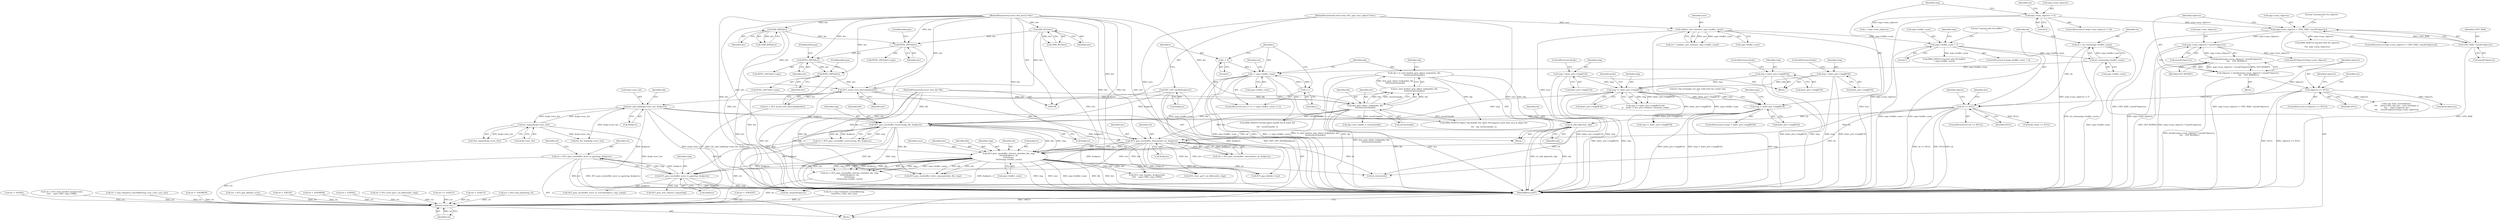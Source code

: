 digraph "0_linux_44afb3a04391a74309d16180d1e4f8386fdfa745@API" {
"1000614" [label="(Call,ret = i915_gem_execbuffer_move_to_gpu(ring, &objects))"];
"1000616" [label="(Call,i915_gem_execbuffer_move_to_gpu(ring, &objects))"];
"1000572" [label="(Call,i915_gem_execbuffer_relocate_slow(dev, file, ring,\n\t\t\t\t\t\t\t\t&objects, eb,\n\t\t\t\t\t\t\t\texec,\n\t\t\t\t\t\t\t\targs->buffer_count))"];
"1000556" [label="(Call,i915_gem_execbuffer_relocate(dev, eb, &objects))"];
"1000404" [label="(Call,i915_mutex_lock_interruptible(dev))"];
"1000178" [label="(Call,HAS_BSD(dev))"];
"1000109" [label="(MethodParameterIn,struct drm_device *dev)"];
"1000198" [label="(Call,HAS_BLT(dev))"];
"1000287" [label="(Call,INTEL_INFO(dev))"];
"1000274" [label="(Call,INTEL_INFO(dev))"];
"1000263" [label="(Call,INTEL_INFO(dev))"];
"1000466" [label="(Call,drm_gem_object_lookup(dev, file,\n\t\t\t\t\t\t\texec[i].handle))"];
"1000111" [label="(MethodParameterIn,struct drm_file *file)"];
"1000433" [label="(Call,eb == NULL)"];
"1000426" [label="(Call,eb = eb_create(args->buffer_count))"];
"1000428" [label="(Call,eb_create(args->buffer_count))"];
"1000303" [label="(Call,args->buffer_count < 1)"];
"1000148" [label="(Call,validate_exec_list(exec, args->buffer_count))"];
"1000113" [label="(MethodParameterIn,struct drm_i915_gem_exec_object2 *exec)"];
"1000370" [label="(Call,cliprects == NULL)"];
"1000358" [label="(Call,cliprects = kmalloc(args->num_cliprects * sizeof(*cliprects),\n \t\t\t\t    GFP_KERNEL))"];
"1000360" [label="(Call,kmalloc(args->num_cliprects * sizeof(*cliprects),\n \t\t\t\t    GFP_KERNEL))"];
"1000361" [label="(Call,args->num_cliprects * sizeof(*cliprects))"];
"1000340" [label="(Call,args->num_cliprects > UINT_MAX / sizeof(*cliprects))"];
"1000318" [label="(Call,args->num_cliprects != 0)"];
"1000344" [label="(Call,UINT_MAX / sizeof(*cliprects))"];
"1000541" [label="(Call,eb_add_object(eb, obj))"];
"1000463" [label="(Call,obj = to_intel_bo(drm_gem_object_lookup(dev, file,\n\t\t\t\t\t\t\texec[i].handle)))"];
"1000465" [label="(Call,to_intel_bo(drm_gem_object_lookup(dev, file,\n\t\t\t\t\t\t\texec[i].handle)))"];
"1000546" [label="(Call,i915_gem_execbuffer_reserve(ring, file, &objects))"];
"1000325" [label="(Call,ring != &dev_priv->ring[RCS])"];
"1000246" [label="(Call,ring == &dev_priv->ring[RCS])"];
"1000186" [label="(Call,ring = &dev_priv->ring[VCS])"];
"1000166" [label="(Call,ring = &dev_priv->ring[RCS])"];
"1000206" [label="(Call,ring = &dev_priv->ring[BCS])"];
"1000517" [label="(Call,list_add_tail(&obj->exec_list, &objects))"];
"1000497" [label="(Call,list_empty(&obj->exec_list))"];
"1000447" [label="(Call,INIT_LIST_HEAD(&objects))"];
"1000454" [label="(Call,i < args->buffer_count)"];
"1000459" [label="(Call,i++)"];
"1000451" [label="(Call,i = 0)"];
"1000832" [label="(Return,return ret;)"];
"1000440" [label="(Identifier,dev)"];
"1000429" [label="(Call,args->buffer_count)"];
"1000573" [label="(Identifier,dev)"];
"1000188" [label="(Call,&dev_priv->ring[VCS])"];
"1000326" [label="(Identifier,ring)"];
"1000447" [label="(Call,INIT_LIST_HEAD(&objects))"];
"1000323" [label="(Block,)"];
"1000558" [label="(Identifier,eb)"];
"1000166" [label="(Call,ring = &dev_priv->ring[RCS])"];
"1000194" [label="(ControlStructure,break;)"];
"1000206" [label="(Call,ring = &dev_priv->ring[BCS])"];
"1000452" [label="(Identifier,i)"];
"1000435" [label="(Identifier,NULL)"];
"1000464" [label="(Identifier,obj)"];
"1000264" [label="(Identifier,dev)"];
"1000617" [label="(Identifier,ring)"];
"1000602" [label="(Call,ret = -EINVAL)"];
"1000198" [label="(Call,HAS_BLT(dev))"];
"1000453" [label="(Literal,0)"];
"1000248" [label="(Call,&dev_priv->ring[RCS])"];
"1000809" [label="(Call,list_empty(&objects))"];
"1000404" [label="(Call,i915_mutex_lock_interruptible(dev))"];
"1000247" [label="(Identifier,ring)"];
"1000442" [label="(Call,ret = -ENOMEM)"];
"1000310" [label="(Literal,\"execbuf with %d buffers\n\")"];
"1000718" [label="(Call,ret = i915_reset_gen7_sol_offsets(dev, ring))"];
"1000208" [label="(Call,&dev_priv->ring[BCS])"];
"1000433" [label="(Call,eb == NULL)"];
"1000351" [label="(Literal,\"execbuf with %u cliprects\n\")"];
"1000830" [label="(Call,kfree(cliprects))"];
"1000309" [label="(Call,DRM_DEBUG(\"execbuf with %d buffers\n\", args->buffer_count))"];
"1000286" [label="(Call,INTEL_INFO(dev)->gen)"];
"1000335" [label="(Literal,\"clip rectangles are only valid with the render ring\n\")"];
"1000167" [label="(Identifier,ring)"];
"1000522" [label="(Call,&objects)"];
"1000805" [label="(Call,eb_destroy(eb))"];
"1000345" [label="(Identifier,UINT_MAX)"];
"1000565" [label="(Call,ret == -EFAULT)"];
"1000146" [label="(Call,ret = validate_exec_list(exec, args->buffer_count))"];
"1000814" [label="(Call,list_del_init(&obj->exec_list))"];
"1000289" [label="(FieldIdentifier,gen)"];
"1000524" [label="(Call,obj->exec_handle = exec[i].handle)"];
"1000574" [label="(Identifier,file)"];
"1000475" [label="(Call,&obj->base == NULL)"];
"1000109" [label="(MethodParameterIn,struct drm_device *dev)"];
"1000339" [label="(ControlStructure,if (args->num_cliprects > UINT_MAX / sizeof(*cliprects)))"];
"1000543" [label="(Identifier,obj)"];
"1000111" [label="(MethodParameterIn,struct drm_file *file)"];
"1000546" [label="(Call,i915_gem_execbuffer_reserve(ring, file, &objects))"];
"1000370" [label="(Call,cliprects == NULL)"];
"1000575" [label="(Identifier,ring)"];
"1000559" [label="(Call,&objects)"];
"1000548" [label="(Identifier,file)"];
"1000113" [label="(MethodParameterIn,struct drm_i915_gem_exec_object2 *exec)"];
"1000187" [label="(Identifier,ring)"];
"1000460" [label="(Identifier,i)"];
"1000397" [label="(Call,ret = -EFAULT)"];
"1000427" [label="(Identifier,eb)"];
"1000468" [label="(Identifier,file)"];
"1000214" [label="(ControlStructure,break;)"];
"1000556" [label="(Call,i915_gem_execbuffer_relocate(dev, eb, &objects))"];
"1000307" [label="(Literal,1)"];
"1000448" [label="(Call,&objects)"];
"1000679" [label="(Call,ret = intel_ring_begin(ring, 4))"];
"1000389" [label="(Call,sizeof(*cliprects)*args->num_cliprects)"];
"1000178" [label="(Call,HAS_BSD(dev))"];
"1000834" [label="(MethodReturn,RET)"];
"1000255" [label="(Identifier,mode)"];
"1000547" [label="(Identifier,ring)"];
"1000526" [label="(Identifier,obj)"];
"1000616" [label="(Call,i915_gem_execbuffer_move_to_gpu(ring, &objects))"];
"1000304" [label="(Call,args->buffer_count)"];
"1000545" [label="(Identifier,ret)"];
"1000207" [label="(Identifier,ring)"];
"1000317" [label="(ControlStructure,if (args->num_cliprects != 0))"];
"1000490" [label="(Call,ret = -ENOENT)"];
"1000469" [label="(Call,exec[i].handle)"];
"1000557" [label="(Identifier,dev)"];
"1000262" [label="(Call,INTEL_INFO(dev)->gen)"];
"1000327" [label="(Call,&dev_priv->ring[RCS])"];
"1000342" [label="(Identifier,args)"];
"1000578" [label="(Identifier,eb)"];
"1000720" [label="(Call,i915_reset_gen7_sol_offsets(dev, ring))"];
"1000368" [label="(Identifier,GFP_KERNEL)"];
"1000360" [label="(Call,kmalloc(args->num_cliprects * sizeof(*cliprects),\n \t\t\t\t    GFP_KERNEL))"];
"1000362" [label="(Call,args->num_cliprects)"];
"1000496" [label="(Call,!list_empty(&obj->exec_list))"];
"1000482" [label="(Call,DRM_DEBUG(\"Invalid object handle %d at index %d\n\",\n\t\t\t\t   exec[i].handle, i))"];
"1000651" [label="(Call,i915_gpu_idle(dev, true))"];
"1000149" [label="(Identifier,exec)"];
"1000775" [label="(Call,ret = ring->dispatch_execbuffer(ring,\n\t\t\t\t\t\t\texec_start, exec_len))"];
"1000800" [label="(Call,i915_gem_execbuffer_retire_commands(dev, file, ring))"];
"1000570" [label="(Call,ret = i915_gem_execbuffer_relocate_slow(dev, file, ring,\n\t\t\t\t\t\t\t\t&objects, eb,\n\t\t\t\t\t\t\t\texec,\n\t\t\t\t\t\t\t\targs->buffer_count))"];
"1000174" [label="(ControlStructure,break;)"];
"1000497" [label="(Call,list_empty(&obj->exec_list))"];
"1000465" [label="(Call,to_intel_bo(drm_gem_object_lookup(dev, file,\n\t\t\t\t\t\t\texec[i].handle)))"];
"1000512" [label="(Call,ret = -EINVAL)"];
"1000375" [label="(Identifier,ret)"];
"1000498" [label="(Call,&obj->exec_list)"];
"1000369" [label="(ControlStructure,if (cliprects == NULL))"];
"1000163" [label="(Block,)"];
"1000614" [label="(Call,ret = i915_gem_execbuffer_move_to_gpu(ring, &objects))"];
"1000549" [label="(Call,&objects)"];
"1000454" [label="(Call,i < args->buffer_count)"];
"1000114" [label="(Block,)"];
"1000758" [label="(Call,ret = i915_emit_box(dev, &cliprects[i],\n\t\t\t\t\t    args->DR1, args->DR4))"];
"1000177" [label="(Call,!HAS_BSD(dev))"];
"1000318" [label="(Call,args->num_cliprects != 0)"];
"1000461" [label="(Block,)"];
"1000322" [label="(Literal,0)"];
"1000786" [label="(Call,ret = ring->dispatch_execbuffer(ring, exec_start, exec_len))"];
"1000403" [label="(Identifier,ret)"];
"1000148" [label="(Call,validate_exec_list(exec, args->buffer_count))"];
"1000463" [label="(Call,obj = to_intel_bo(drm_gem_object_lookup(dev, file,\n\t\t\t\t\t\t\texec[i].handle)))"];
"1000325" [label="(Call,ring != &dev_priv->ring[RCS])"];
"1000580" [label="(Call,args->buffer_count)"];
"1000795" [label="(Call,i915_gem_execbuffer_move_to_active(&objects, ring, seqno))"];
"1000168" [label="(Call,&dev_priv->ring[RCS])"];
"1000405" [label="(Identifier,dev)"];
"1000426" [label="(Call,eb = eb_create(args->buffer_count))"];
"1000372" [label="(Identifier,NULL)"];
"1000287" [label="(Call,INTEL_INFO(dev))"];
"1000832" [label="(Return,return ret;)"];
"1000466" [label="(Call,drm_gem_object_lookup(dev, file,\n\t\t\t\t\t\t\texec[i].handle))"];
"1000324" [label="(ControlStructure,if (ring != &dev_priv->ring[RCS]))"];
"1000380" [label="(Call,copy_from_user(cliprects,\n\t\t\t\t     (struct drm_clip_rect __user *)(uintptr_t)\n\t\t\t\t     args->cliprects_ptr,\n\t\t\t\t     sizeof(*cliprects)*args->num_cliprects))"];
"1000179" [label="(Identifier,dev)"];
"1000263" [label="(Call,INTEL_INFO(dev))"];
"1000451" [label="(Call,i = 0)"];
"1000449" [label="(Identifier,objects)"];
"1000381" [label="(Identifier,cliprects)"];
"1000358" [label="(Call,cliprects = kmalloc(args->num_cliprects * sizeof(*cliprects),\n \t\t\t\t    GFP_KERNEL))"];
"1000245" [label="(Call,ring == &dev_priv->ring[RCS] &&\n\t\t    mode != dev_priv->relative_constants_mode)"];
"1000197" [label="(Call,!HAS_BLT(dev))"];
"1000833" [label="(Identifier,ret)"];
"1000374" [label="(Call,ret = -ENOMEM)"];
"1000432" [label="(ControlStructure,if (eb == NULL))"];
"1000276" [label="(FieldIdentifier,gen)"];
"1000302" [label="(ControlStructure,if (args->buffer_count < 1))"];
"1000450" [label="(ControlStructure,for (i = 0; i < args->buffer_count; i++))"];
"1000459" [label="(Call,i++)"];
"1000625" [label="(Call,i915_gem_next_request_seqno(ring))"];
"1000554" [label="(Call,ret = i915_gem_execbuffer_relocate(dev, eb, &objects))"];
"1000517" [label="(Call,list_add_tail(&obj->exec_list, &objects))"];
"1000541" [label="(Call,eb_add_object(eb, obj))"];
"1000467" [label="(Identifier,dev)"];
"1000618" [label="(Call,&objects)"];
"1000365" [label="(Call,sizeof(*cliprects))"];
"1000572" [label="(Call,i915_gem_execbuffer_relocate_slow(dev, file, ring,\n\t\t\t\t\t\t\t\t&objects, eb,\n\t\t\t\t\t\t\t\texec,\n\t\t\t\t\t\t\t\targs->buffer_count))"];
"1000274" [label="(Call,INTEL_INFO(dev))"];
"1000615" [label="(Identifier,ret)"];
"1000503" [label="(Call,DRM_DEBUG(\"Object %p [handle %d, index %d] appears more than once in object list\n\",\n\t\t\t\t   obj, exec[i].handle, i))"];
"1000428" [label="(Call,eb_create(args->buffer_count))"];
"1000542" [label="(Identifier,eb)"];
"1000456" [label="(Call,args->buffer_count)"];
"1000455" [label="(Identifier,i)"];
"1000649" [label="(Call,ret = i915_gpu_idle(dev, true))"];
"1000478" [label="(Identifier,obj)"];
"1000421" [label="(Call,ret = -EBUSY)"];
"1000402" [label="(Call,ret = i915_mutex_lock_interruptible(dev))"];
"1000273" [label="(Call,INTEL_INFO(dev)->gen)"];
"1000371" [label="(Identifier,cliprects)"];
"1000340" [label="(Call,args->num_cliprects > UINT_MAX / sizeof(*cliprects))"];
"1000341" [label="(Call,args->num_cliprects)"];
"1000186" [label="(Call,ring = &dev_priv->ring[VCS])"];
"1000350" [label="(Call,DRM_DEBUG(\"execbuf with %u cliprects\n\",\n\t\t\t\t  args->num_cliprects))"];
"1000518" [label="(Call,&obj->exec_list)"];
"1000303" [label="(Call,args->buffer_count < 1)"];
"1000665" [label="(Call,ring == &dev_priv->ring[RCS])"];
"1000199" [label="(Identifier,dev)"];
"1000359" [label="(Identifier,cliprects)"];
"1000576" [label="(Call,&objects)"];
"1000760" [label="(Call,i915_emit_box(dev, &cliprects[i],\n\t\t\t\t\t    args->DR1, args->DR4))"];
"1000319" [label="(Call,args->num_cliprects)"];
"1000750" [label="(Call,i < args->num_cliprects)"];
"1000150" [label="(Call,args->buffer_count)"];
"1000275" [label="(Identifier,dev)"];
"1000361" [label="(Call,args->num_cliprects * sizeof(*cliprects))"];
"1000346" [label="(Call,sizeof(*cliprects))"];
"1000434" [label="(Identifier,eb)"];
"1000344" [label="(Call,UINT_MAX / sizeof(*cliprects))"];
"1000265" [label="(FieldIdentifier,gen)"];
"1000621" [label="(Identifier,ret)"];
"1000320" [label="(Identifier,args)"];
"1000246" [label="(Call,ring == &dev_priv->ring[RCS])"];
"1000544" [label="(Call,ret = i915_gem_execbuffer_reserve(ring, file, &objects))"];
"1000579" [label="(Identifier,exec)"];
"1000288" [label="(Identifier,dev)"];
"1000614" -> "1000114"  [label="AST: "];
"1000614" -> "1000616"  [label="CFG: "];
"1000615" -> "1000614"  [label="AST: "];
"1000616" -> "1000614"  [label="AST: "];
"1000621" -> "1000614"  [label="CFG: "];
"1000614" -> "1000834"  [label="DDG: i915_gem_execbuffer_move_to_gpu(ring, &objects)"];
"1000614" -> "1000834"  [label="DDG: ret"];
"1000616" -> "1000614"  [label="DDG: ring"];
"1000616" -> "1000614"  [label="DDG: &objects"];
"1000614" -> "1000832"  [label="DDG: ret"];
"1000616" -> "1000618"  [label="CFG: "];
"1000617" -> "1000616"  [label="AST: "];
"1000618" -> "1000616"  [label="AST: "];
"1000616" -> "1000834"  [label="DDG: ring"];
"1000572" -> "1000616"  [label="DDG: ring"];
"1000572" -> "1000616"  [label="DDG: &objects"];
"1000546" -> "1000616"  [label="DDG: ring"];
"1000556" -> "1000616"  [label="DDG: &objects"];
"1000616" -> "1000625"  [label="DDG: ring"];
"1000616" -> "1000795"  [label="DDG: &objects"];
"1000616" -> "1000809"  [label="DDG: &objects"];
"1000572" -> "1000570"  [label="AST: "];
"1000572" -> "1000580"  [label="CFG: "];
"1000573" -> "1000572"  [label="AST: "];
"1000574" -> "1000572"  [label="AST: "];
"1000575" -> "1000572"  [label="AST: "];
"1000576" -> "1000572"  [label="AST: "];
"1000578" -> "1000572"  [label="AST: "];
"1000579" -> "1000572"  [label="AST: "];
"1000580" -> "1000572"  [label="AST: "];
"1000570" -> "1000572"  [label="CFG: "];
"1000572" -> "1000834"  [label="DDG: ring"];
"1000572" -> "1000834"  [label="DDG: exec"];
"1000572" -> "1000834"  [label="DDG: args->buffer_count"];
"1000572" -> "1000834"  [label="DDG: file"];
"1000572" -> "1000834"  [label="DDG: dev"];
"1000572" -> "1000570"  [label="DDG: &objects"];
"1000572" -> "1000570"  [label="DDG: file"];
"1000572" -> "1000570"  [label="DDG: eb"];
"1000572" -> "1000570"  [label="DDG: exec"];
"1000572" -> "1000570"  [label="DDG: args->buffer_count"];
"1000572" -> "1000570"  [label="DDG: dev"];
"1000572" -> "1000570"  [label="DDG: ring"];
"1000556" -> "1000572"  [label="DDG: dev"];
"1000556" -> "1000572"  [label="DDG: &objects"];
"1000556" -> "1000572"  [label="DDG: eb"];
"1000109" -> "1000572"  [label="DDG: dev"];
"1000546" -> "1000572"  [label="DDG: file"];
"1000546" -> "1000572"  [label="DDG: ring"];
"1000111" -> "1000572"  [label="DDG: file"];
"1000148" -> "1000572"  [label="DDG: exec"];
"1000113" -> "1000572"  [label="DDG: exec"];
"1000454" -> "1000572"  [label="DDG: args->buffer_count"];
"1000572" -> "1000651"  [label="DDG: dev"];
"1000572" -> "1000720"  [label="DDG: dev"];
"1000572" -> "1000760"  [label="DDG: dev"];
"1000572" -> "1000800"  [label="DDG: dev"];
"1000572" -> "1000800"  [label="DDG: file"];
"1000572" -> "1000805"  [label="DDG: eb"];
"1000572" -> "1000809"  [label="DDG: &objects"];
"1000556" -> "1000554"  [label="AST: "];
"1000556" -> "1000559"  [label="CFG: "];
"1000557" -> "1000556"  [label="AST: "];
"1000558" -> "1000556"  [label="AST: "];
"1000559" -> "1000556"  [label="AST: "];
"1000554" -> "1000556"  [label="CFG: "];
"1000556" -> "1000834"  [label="DDG: dev"];
"1000556" -> "1000554"  [label="DDG: dev"];
"1000556" -> "1000554"  [label="DDG: eb"];
"1000556" -> "1000554"  [label="DDG: &objects"];
"1000404" -> "1000556"  [label="DDG: dev"];
"1000466" -> "1000556"  [label="DDG: dev"];
"1000109" -> "1000556"  [label="DDG: dev"];
"1000433" -> "1000556"  [label="DDG: eb"];
"1000541" -> "1000556"  [label="DDG: eb"];
"1000546" -> "1000556"  [label="DDG: &objects"];
"1000556" -> "1000651"  [label="DDG: dev"];
"1000556" -> "1000720"  [label="DDG: dev"];
"1000556" -> "1000760"  [label="DDG: dev"];
"1000556" -> "1000800"  [label="DDG: dev"];
"1000556" -> "1000805"  [label="DDG: eb"];
"1000556" -> "1000809"  [label="DDG: &objects"];
"1000404" -> "1000402"  [label="AST: "];
"1000404" -> "1000405"  [label="CFG: "];
"1000405" -> "1000404"  [label="AST: "];
"1000402" -> "1000404"  [label="CFG: "];
"1000404" -> "1000834"  [label="DDG: dev"];
"1000404" -> "1000402"  [label="DDG: dev"];
"1000178" -> "1000404"  [label="DDG: dev"];
"1000198" -> "1000404"  [label="DDG: dev"];
"1000287" -> "1000404"  [label="DDG: dev"];
"1000109" -> "1000404"  [label="DDG: dev"];
"1000404" -> "1000466"  [label="DDG: dev"];
"1000178" -> "1000177"  [label="AST: "];
"1000178" -> "1000179"  [label="CFG: "];
"1000179" -> "1000178"  [label="AST: "];
"1000177" -> "1000178"  [label="CFG: "];
"1000178" -> "1000834"  [label="DDG: dev"];
"1000178" -> "1000177"  [label="DDG: dev"];
"1000109" -> "1000178"  [label="DDG: dev"];
"1000178" -> "1000263"  [label="DDG: dev"];
"1000109" -> "1000108"  [label="AST: "];
"1000109" -> "1000834"  [label="DDG: dev"];
"1000109" -> "1000198"  [label="DDG: dev"];
"1000109" -> "1000263"  [label="DDG: dev"];
"1000109" -> "1000274"  [label="DDG: dev"];
"1000109" -> "1000287"  [label="DDG: dev"];
"1000109" -> "1000466"  [label="DDG: dev"];
"1000109" -> "1000651"  [label="DDG: dev"];
"1000109" -> "1000720"  [label="DDG: dev"];
"1000109" -> "1000760"  [label="DDG: dev"];
"1000109" -> "1000800"  [label="DDG: dev"];
"1000198" -> "1000197"  [label="AST: "];
"1000198" -> "1000199"  [label="CFG: "];
"1000199" -> "1000198"  [label="AST: "];
"1000197" -> "1000198"  [label="CFG: "];
"1000198" -> "1000834"  [label="DDG: dev"];
"1000198" -> "1000197"  [label="DDG: dev"];
"1000198" -> "1000263"  [label="DDG: dev"];
"1000287" -> "1000286"  [label="AST: "];
"1000287" -> "1000288"  [label="CFG: "];
"1000288" -> "1000287"  [label="AST: "];
"1000289" -> "1000287"  [label="CFG: "];
"1000287" -> "1000834"  [label="DDG: dev"];
"1000274" -> "1000287"  [label="DDG: dev"];
"1000274" -> "1000273"  [label="AST: "];
"1000274" -> "1000275"  [label="CFG: "];
"1000275" -> "1000274"  [label="AST: "];
"1000276" -> "1000274"  [label="CFG: "];
"1000274" -> "1000834"  [label="DDG: dev"];
"1000263" -> "1000274"  [label="DDG: dev"];
"1000263" -> "1000262"  [label="AST: "];
"1000263" -> "1000264"  [label="CFG: "];
"1000264" -> "1000263"  [label="AST: "];
"1000265" -> "1000263"  [label="CFG: "];
"1000263" -> "1000834"  [label="DDG: dev"];
"1000466" -> "1000465"  [label="AST: "];
"1000466" -> "1000469"  [label="CFG: "];
"1000467" -> "1000466"  [label="AST: "];
"1000468" -> "1000466"  [label="AST: "];
"1000469" -> "1000466"  [label="AST: "];
"1000465" -> "1000466"  [label="CFG: "];
"1000466" -> "1000834"  [label="DDG: file"];
"1000466" -> "1000834"  [label="DDG: dev"];
"1000466" -> "1000465"  [label="DDG: dev"];
"1000466" -> "1000465"  [label="DDG: file"];
"1000466" -> "1000465"  [label="DDG: exec[i].handle"];
"1000111" -> "1000466"  [label="DDG: file"];
"1000466" -> "1000482"  [label="DDG: exec[i].handle"];
"1000466" -> "1000503"  [label="DDG: exec[i].handle"];
"1000466" -> "1000524"  [label="DDG: exec[i].handle"];
"1000466" -> "1000546"  [label="DDG: file"];
"1000111" -> "1000108"  [label="AST: "];
"1000111" -> "1000834"  [label="DDG: file"];
"1000111" -> "1000546"  [label="DDG: file"];
"1000111" -> "1000800"  [label="DDG: file"];
"1000433" -> "1000432"  [label="AST: "];
"1000433" -> "1000435"  [label="CFG: "];
"1000434" -> "1000433"  [label="AST: "];
"1000435" -> "1000433"  [label="AST: "];
"1000440" -> "1000433"  [label="CFG: "];
"1000449" -> "1000433"  [label="CFG: "];
"1000433" -> "1000834"  [label="DDG: eb"];
"1000433" -> "1000834"  [label="DDG: eb == NULL"];
"1000433" -> "1000834"  [label="DDG: NULL"];
"1000426" -> "1000433"  [label="DDG: eb"];
"1000370" -> "1000433"  [label="DDG: NULL"];
"1000433" -> "1000475"  [label="DDG: NULL"];
"1000433" -> "1000541"  [label="DDG: eb"];
"1000433" -> "1000805"  [label="DDG: eb"];
"1000426" -> "1000114"  [label="AST: "];
"1000426" -> "1000428"  [label="CFG: "];
"1000427" -> "1000426"  [label="AST: "];
"1000428" -> "1000426"  [label="AST: "];
"1000434" -> "1000426"  [label="CFG: "];
"1000426" -> "1000834"  [label="DDG: eb_create(args->buffer_count)"];
"1000428" -> "1000426"  [label="DDG: args->buffer_count"];
"1000428" -> "1000429"  [label="CFG: "];
"1000429" -> "1000428"  [label="AST: "];
"1000428" -> "1000834"  [label="DDG: args->buffer_count"];
"1000303" -> "1000428"  [label="DDG: args->buffer_count"];
"1000428" -> "1000454"  [label="DDG: args->buffer_count"];
"1000303" -> "1000302"  [label="AST: "];
"1000303" -> "1000307"  [label="CFG: "];
"1000304" -> "1000303"  [label="AST: "];
"1000307" -> "1000303"  [label="AST: "];
"1000310" -> "1000303"  [label="CFG: "];
"1000320" -> "1000303"  [label="CFG: "];
"1000303" -> "1000834"  [label="DDG: args->buffer_count"];
"1000303" -> "1000834"  [label="DDG: args->buffer_count < 1"];
"1000148" -> "1000303"  [label="DDG: args->buffer_count"];
"1000303" -> "1000309"  [label="DDG: args->buffer_count"];
"1000148" -> "1000146"  [label="AST: "];
"1000148" -> "1000150"  [label="CFG: "];
"1000149" -> "1000148"  [label="AST: "];
"1000150" -> "1000148"  [label="AST: "];
"1000146" -> "1000148"  [label="CFG: "];
"1000148" -> "1000834"  [label="DDG: exec"];
"1000148" -> "1000834"  [label="DDG: args->buffer_count"];
"1000148" -> "1000146"  [label="DDG: exec"];
"1000148" -> "1000146"  [label="DDG: args->buffer_count"];
"1000113" -> "1000148"  [label="DDG: exec"];
"1000113" -> "1000108"  [label="AST: "];
"1000113" -> "1000834"  [label="DDG: exec"];
"1000370" -> "1000369"  [label="AST: "];
"1000370" -> "1000372"  [label="CFG: "];
"1000371" -> "1000370"  [label="AST: "];
"1000372" -> "1000370"  [label="AST: "];
"1000375" -> "1000370"  [label="CFG: "];
"1000381" -> "1000370"  [label="CFG: "];
"1000370" -> "1000834"  [label="DDG: cliprects == NULL"];
"1000370" -> "1000834"  [label="DDG: NULL"];
"1000358" -> "1000370"  [label="DDG: cliprects"];
"1000370" -> "1000380"  [label="DDG: cliprects"];
"1000370" -> "1000830"  [label="DDG: cliprects"];
"1000358" -> "1000323"  [label="AST: "];
"1000358" -> "1000360"  [label="CFG: "];
"1000359" -> "1000358"  [label="AST: "];
"1000360" -> "1000358"  [label="AST: "];
"1000371" -> "1000358"  [label="CFG: "];
"1000358" -> "1000834"  [label="DDG: kmalloc(args->num_cliprects * sizeof(*cliprects),\n \t\t\t\t    GFP_KERNEL)"];
"1000360" -> "1000358"  [label="DDG: args->num_cliprects * sizeof(*cliprects)"];
"1000360" -> "1000358"  [label="DDG: GFP_KERNEL"];
"1000360" -> "1000368"  [label="CFG: "];
"1000361" -> "1000360"  [label="AST: "];
"1000368" -> "1000360"  [label="AST: "];
"1000360" -> "1000834"  [label="DDG: args->num_cliprects * sizeof(*cliprects)"];
"1000360" -> "1000834"  [label="DDG: GFP_KERNEL"];
"1000361" -> "1000360"  [label="DDG: args->num_cliprects"];
"1000361" -> "1000365"  [label="CFG: "];
"1000362" -> "1000361"  [label="AST: "];
"1000365" -> "1000361"  [label="AST: "];
"1000368" -> "1000361"  [label="CFG: "];
"1000361" -> "1000834"  [label="DDG: args->num_cliprects"];
"1000340" -> "1000361"  [label="DDG: args->num_cliprects"];
"1000361" -> "1000389"  [label="DDG: args->num_cliprects"];
"1000340" -> "1000339"  [label="AST: "];
"1000340" -> "1000344"  [label="CFG: "];
"1000341" -> "1000340"  [label="AST: "];
"1000344" -> "1000340"  [label="AST: "];
"1000351" -> "1000340"  [label="CFG: "];
"1000359" -> "1000340"  [label="CFG: "];
"1000340" -> "1000834"  [label="DDG: UINT_MAX / sizeof(*cliprects)"];
"1000340" -> "1000834"  [label="DDG: args->num_cliprects > UINT_MAX / sizeof(*cliprects)"];
"1000318" -> "1000340"  [label="DDG: args->num_cliprects"];
"1000344" -> "1000340"  [label="DDG: UINT_MAX"];
"1000340" -> "1000350"  [label="DDG: args->num_cliprects"];
"1000318" -> "1000317"  [label="AST: "];
"1000318" -> "1000322"  [label="CFG: "];
"1000319" -> "1000318"  [label="AST: "];
"1000322" -> "1000318"  [label="AST: "];
"1000326" -> "1000318"  [label="CFG: "];
"1000403" -> "1000318"  [label="CFG: "];
"1000318" -> "1000834"  [label="DDG: args->num_cliprects != 0"];
"1000318" -> "1000834"  [label="DDG: args->num_cliprects"];
"1000318" -> "1000750"  [label="DDG: args->num_cliprects"];
"1000344" -> "1000346"  [label="CFG: "];
"1000345" -> "1000344"  [label="AST: "];
"1000346" -> "1000344"  [label="AST: "];
"1000344" -> "1000834"  [label="DDG: UINT_MAX"];
"1000541" -> "1000461"  [label="AST: "];
"1000541" -> "1000543"  [label="CFG: "];
"1000542" -> "1000541"  [label="AST: "];
"1000543" -> "1000541"  [label="AST: "];
"1000460" -> "1000541"  [label="CFG: "];
"1000541" -> "1000834"  [label="DDG: obj"];
"1000541" -> "1000834"  [label="DDG: eb_add_object(eb, obj)"];
"1000463" -> "1000541"  [label="DDG: obj"];
"1000541" -> "1000805"  [label="DDG: eb"];
"1000463" -> "1000461"  [label="AST: "];
"1000463" -> "1000465"  [label="CFG: "];
"1000464" -> "1000463"  [label="AST: "];
"1000465" -> "1000463"  [label="AST: "];
"1000478" -> "1000463"  [label="CFG: "];
"1000463" -> "1000834"  [label="DDG: to_intel_bo(drm_gem_object_lookup(dev, file,\n\t\t\t\t\t\t\texec[i].handle))"];
"1000463" -> "1000834"  [label="DDG: obj"];
"1000465" -> "1000463"  [label="DDG: drm_gem_object_lookup(dev, file,\n\t\t\t\t\t\t\texec[i].handle)"];
"1000463" -> "1000503"  [label="DDG: obj"];
"1000465" -> "1000834"  [label="DDG: drm_gem_object_lookup(dev, file,\n\t\t\t\t\t\t\texec[i].handle)"];
"1000546" -> "1000544"  [label="AST: "];
"1000546" -> "1000549"  [label="CFG: "];
"1000547" -> "1000546"  [label="AST: "];
"1000548" -> "1000546"  [label="AST: "];
"1000549" -> "1000546"  [label="AST: "];
"1000544" -> "1000546"  [label="CFG: "];
"1000546" -> "1000834"  [label="DDG: file"];
"1000546" -> "1000834"  [label="DDG: ring"];
"1000546" -> "1000544"  [label="DDG: ring"];
"1000546" -> "1000544"  [label="DDG: file"];
"1000546" -> "1000544"  [label="DDG: &objects"];
"1000325" -> "1000546"  [label="DDG: ring"];
"1000246" -> "1000546"  [label="DDG: ring"];
"1000517" -> "1000546"  [label="DDG: &objects"];
"1000447" -> "1000546"  [label="DDG: &objects"];
"1000546" -> "1000800"  [label="DDG: file"];
"1000546" -> "1000809"  [label="DDG: &objects"];
"1000325" -> "1000324"  [label="AST: "];
"1000325" -> "1000327"  [label="CFG: "];
"1000326" -> "1000325"  [label="AST: "];
"1000327" -> "1000325"  [label="AST: "];
"1000335" -> "1000325"  [label="CFG: "];
"1000342" -> "1000325"  [label="CFG: "];
"1000325" -> "1000834"  [label="DDG: ring"];
"1000325" -> "1000834"  [label="DDG: ring != &dev_priv->ring[RCS]"];
"1000325" -> "1000834"  [label="DDG: &dev_priv->ring[RCS]"];
"1000246" -> "1000325"  [label="DDG: ring"];
"1000246" -> "1000325"  [label="DDG: &dev_priv->ring[RCS]"];
"1000325" -> "1000665"  [label="DDG: &dev_priv->ring[RCS]"];
"1000246" -> "1000245"  [label="AST: "];
"1000246" -> "1000248"  [label="CFG: "];
"1000247" -> "1000246"  [label="AST: "];
"1000248" -> "1000246"  [label="AST: "];
"1000255" -> "1000246"  [label="CFG: "];
"1000245" -> "1000246"  [label="CFG: "];
"1000246" -> "1000834"  [label="DDG: &dev_priv->ring[RCS]"];
"1000246" -> "1000834"  [label="DDG: ring"];
"1000246" -> "1000245"  [label="DDG: ring"];
"1000246" -> "1000245"  [label="DDG: &dev_priv->ring[RCS]"];
"1000186" -> "1000246"  [label="DDG: ring"];
"1000166" -> "1000246"  [label="DDG: ring"];
"1000206" -> "1000246"  [label="DDG: ring"];
"1000246" -> "1000665"  [label="DDG: &dev_priv->ring[RCS]"];
"1000186" -> "1000163"  [label="AST: "];
"1000186" -> "1000188"  [label="CFG: "];
"1000187" -> "1000186"  [label="AST: "];
"1000188" -> "1000186"  [label="AST: "];
"1000194" -> "1000186"  [label="CFG: "];
"1000186" -> "1000834"  [label="DDG: &dev_priv->ring[VCS]"];
"1000186" -> "1000834"  [label="DDG: ring"];
"1000166" -> "1000163"  [label="AST: "];
"1000166" -> "1000168"  [label="CFG: "];
"1000167" -> "1000166"  [label="AST: "];
"1000168" -> "1000166"  [label="AST: "];
"1000174" -> "1000166"  [label="CFG: "];
"1000166" -> "1000834"  [label="DDG: &dev_priv->ring[RCS]"];
"1000166" -> "1000834"  [label="DDG: ring"];
"1000206" -> "1000163"  [label="AST: "];
"1000206" -> "1000208"  [label="CFG: "];
"1000207" -> "1000206"  [label="AST: "];
"1000208" -> "1000206"  [label="AST: "];
"1000214" -> "1000206"  [label="CFG: "];
"1000206" -> "1000834"  [label="DDG: &dev_priv->ring[BCS]"];
"1000206" -> "1000834"  [label="DDG: ring"];
"1000517" -> "1000461"  [label="AST: "];
"1000517" -> "1000522"  [label="CFG: "];
"1000518" -> "1000517"  [label="AST: "];
"1000522" -> "1000517"  [label="AST: "];
"1000526" -> "1000517"  [label="CFG: "];
"1000517" -> "1000834"  [label="DDG: &obj->exec_list"];
"1000517" -> "1000834"  [label="DDG: list_add_tail(&obj->exec_list, &objects)"];
"1000517" -> "1000497"  [label="DDG: &obj->exec_list"];
"1000497" -> "1000517"  [label="DDG: &obj->exec_list"];
"1000447" -> "1000517"  [label="DDG: &objects"];
"1000517" -> "1000809"  [label="DDG: &objects"];
"1000517" -> "1000814"  [label="DDG: &obj->exec_list"];
"1000497" -> "1000496"  [label="AST: "];
"1000497" -> "1000498"  [label="CFG: "];
"1000498" -> "1000497"  [label="AST: "];
"1000496" -> "1000497"  [label="CFG: "];
"1000497" -> "1000834"  [label="DDG: &obj->exec_list"];
"1000497" -> "1000496"  [label="DDG: &obj->exec_list"];
"1000497" -> "1000814"  [label="DDG: &obj->exec_list"];
"1000447" -> "1000114"  [label="AST: "];
"1000447" -> "1000448"  [label="CFG: "];
"1000448" -> "1000447"  [label="AST: "];
"1000452" -> "1000447"  [label="CFG: "];
"1000447" -> "1000834"  [label="DDG: INIT_LIST_HEAD(&objects)"];
"1000447" -> "1000809"  [label="DDG: &objects"];
"1000454" -> "1000450"  [label="AST: "];
"1000454" -> "1000456"  [label="CFG: "];
"1000455" -> "1000454"  [label="AST: "];
"1000456" -> "1000454"  [label="AST: "];
"1000464" -> "1000454"  [label="CFG: "];
"1000545" -> "1000454"  [label="CFG: "];
"1000454" -> "1000834"  [label="DDG: i"];
"1000454" -> "1000834"  [label="DDG: i < args->buffer_count"];
"1000454" -> "1000834"  [label="DDG: args->buffer_count"];
"1000459" -> "1000454"  [label="DDG: i"];
"1000451" -> "1000454"  [label="DDG: i"];
"1000454" -> "1000459"  [label="DDG: i"];
"1000454" -> "1000482"  [label="DDG: i"];
"1000454" -> "1000503"  [label="DDG: i"];
"1000459" -> "1000450"  [label="AST: "];
"1000459" -> "1000460"  [label="CFG: "];
"1000460" -> "1000459"  [label="AST: "];
"1000455" -> "1000459"  [label="CFG: "];
"1000451" -> "1000450"  [label="AST: "];
"1000451" -> "1000453"  [label="CFG: "];
"1000452" -> "1000451"  [label="AST: "];
"1000453" -> "1000451"  [label="AST: "];
"1000455" -> "1000451"  [label="CFG: "];
"1000832" -> "1000114"  [label="AST: "];
"1000832" -> "1000833"  [label="CFG: "];
"1000833" -> "1000832"  [label="AST: "];
"1000834" -> "1000832"  [label="CFG: "];
"1000832" -> "1000834"  [label="DDG: <RET>"];
"1000833" -> "1000832"  [label="DDG: ret"];
"1000649" -> "1000832"  [label="DDG: ret"];
"1000374" -> "1000832"  [label="DDG: ret"];
"1000570" -> "1000832"  [label="DDG: ret"];
"1000512" -> "1000832"  [label="DDG: ret"];
"1000565" -> "1000832"  [label="DDG: ret"];
"1000402" -> "1000832"  [label="DDG: ret"];
"1000421" -> "1000832"  [label="DDG: ret"];
"1000786" -> "1000832"  [label="DDG: ret"];
"1000758" -> "1000832"  [label="DDG: ret"];
"1000718" -> "1000832"  [label="DDG: ret"];
"1000544" -> "1000832"  [label="DDG: ret"];
"1000602" -> "1000832"  [label="DDG: ret"];
"1000442" -> "1000832"  [label="DDG: ret"];
"1000397" -> "1000832"  [label="DDG: ret"];
"1000775" -> "1000832"  [label="DDG: ret"];
"1000679" -> "1000832"  [label="DDG: ret"];
"1000490" -> "1000832"  [label="DDG: ret"];
}
